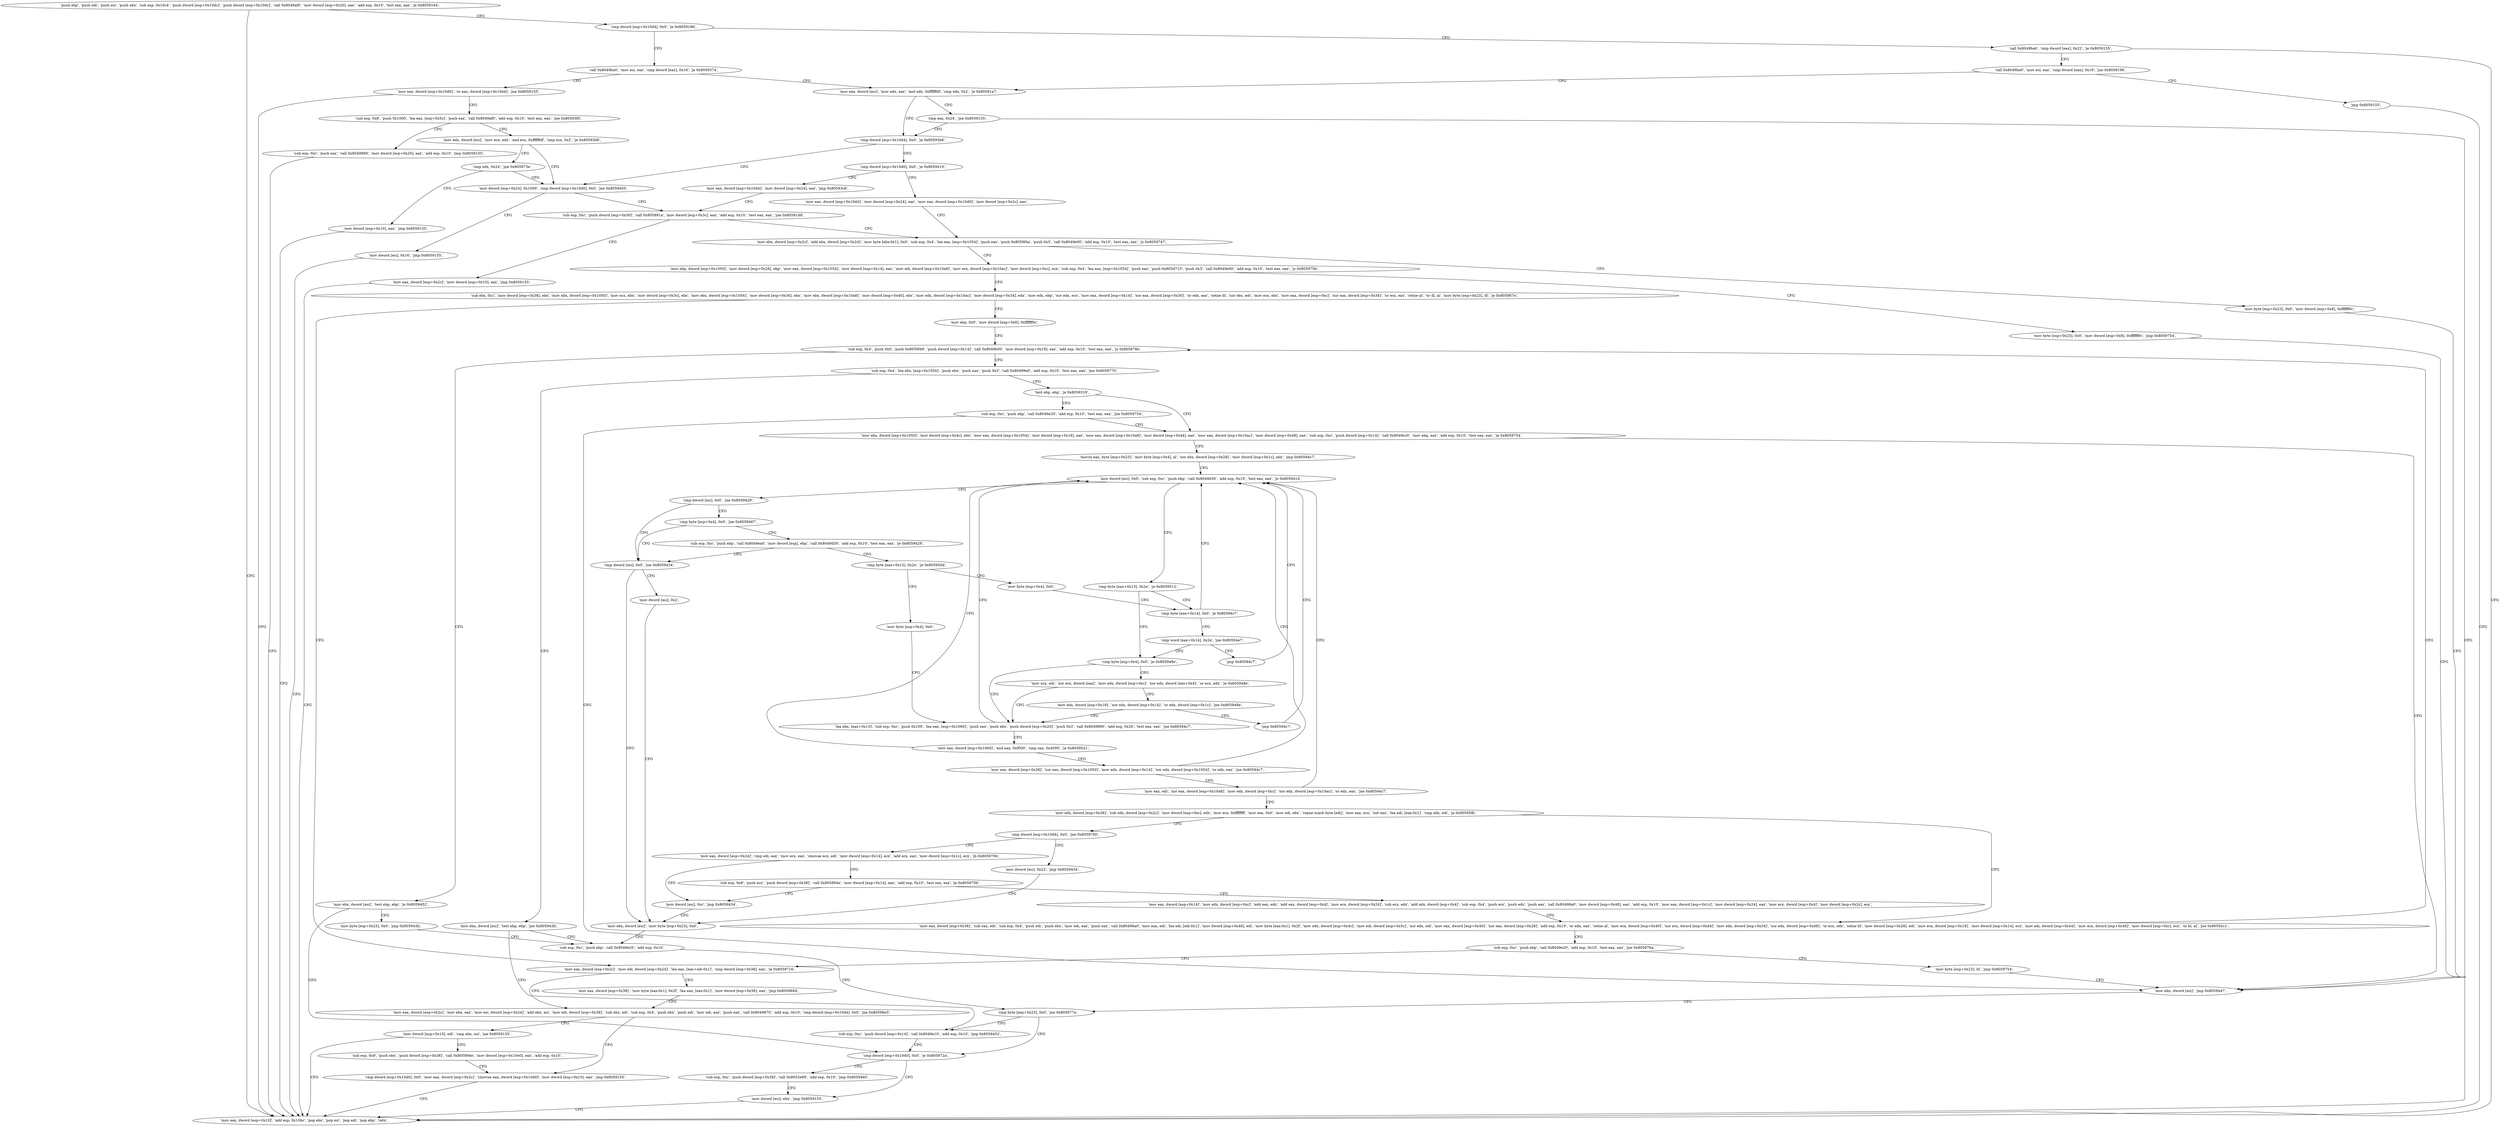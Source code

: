 digraph "func" {
"134582573" [label = "'push ebp', 'push edi', 'push esi', 'push ebx', 'sub esp, 0x10c4', 'push dword [esp+0x10dc]', 'push dword [esp+0x10dc]', 'call 0x8049af0', 'mov dword [esp+0x20], eax', 'add esp, 0x10', 'test eax, eax', 'je 0x8059164', " ]
"134582628" [label = "'cmp dword [esp+0x10d4], 0x0', 'je 0x8059186', " ]
"134582613" [label = "'mov eax, dword [esp+0x10]', 'add esp, 0x10bc', 'pop ebx', 'pop esi', 'pop edi', 'pop ebp', 'retn', " ]
"134582662" [label = "'call 0x8049ba0', 'mov esi, eax', 'cmp dword [eax], 0x16', 'je 0x8059374', " ]
"134582638" [label = "'call 0x8049ba0', 'cmp dword [eax], 0x22', 'je 0x8059155', " ]
"134583156" [label = "'mov eax, dword [esp+0x10d0]', 'or eax, dword [esp+0x10d4]', 'jne 0x8059155', " ]
"134582678" [label = "'mov eax, dword [esi]', 'mov edx, eax', 'and edx, 0xffffffdf', 'cmp edx, 0x2', 'je 0x80591a7', " ]
"134582648" [label = "'call 0x8049ba0', 'mov esi, eax', 'cmp dword [eax], 0x16', 'jne 0x8059196', " ]
"134583176" [label = "'sub esp, 0x8', 'push 0x1000', 'lea eax, [esp+0x5c]', 'push eax', 'call 0x8049af0', 'add esp, 0x10', 'test eax, eax', 'jne 0x80593f0', " ]
"134582695" [label = "'cmp dword [esp+0x10d4], 0x0', 'je 0x80593b6', " ]
"134582690" [label = "'cmp eax, 0x24', 'jne 0x8059155', " ]
"134582660" [label = "'jmp 0x8059155', " ]
"134583280" [label = "'sub esp, 0xc', 'push eax', 'call 0x8049890', 'mov dword [esp+0x20], eax', 'add esp, 0x10', 'jmp 0x8059155', " ]
"134583201" [label = "'mov edx, dword [esi]', 'mov ecx, edx', 'and ecx, 0xffffffdf', 'cmp ecx, 0x2', 'je 0x80593b6', " ]
"134583222" [label = "'mov dword [esp+0x24], 0x1000', 'cmp dword [esp+0x10d0], 0x0', 'jne 0x8059405', " ]
"134582709" [label = "'cmp dword [esp+0x10d0], 0x0', 'je 0x8059410', " ]
"134583213" [label = "'cmp edx, 0x24', 'jne 0x805973e', " ]
"134583301" [label = "'mov dword [esi], 0x16', 'jmp 0x8059155', " ]
"134583240" [label = "'sub esp, 0xc', 'push dword [esp+0x30]', 'call 0x805891a', 'mov dword [esp+0x3c], eax', 'add esp, 0x10', 'test eax, eax', 'jne 0x80591d9', " ]
"134583312" [label = "'mov eax, dword [esp+0x10d4]', 'mov dword [esp+0x24], eax', 'jmp 0x80593c8', " ]
"134582723" [label = "'mov eax, dword [esp+0x10d4]', 'mov dword [esp+0x24], eax', 'mov eax, dword [esp+0x10d0]', 'mov dword [esp+0x2c], eax', " ]
"134584126" [label = "'mov dword [esp+0x10], eax', 'jmp 0x8059155', " ]
"134582745" [label = "'mov ebx, dword [esp+0x2c]', 'add ebx, dword [esp+0x24]', 'mov byte [ebx-0x1], 0x0', 'sub esp, 0x4', 'lea eax, [esp+0x1054]', 'push eax', 'push 0x8059f4a', 'push 0x3', 'call 0x8049e00', 'add esp, 0x10', 'test eax, eax', 'js 0x8059747', " ]
"134583267" [label = "'mov eax, dword [esp+0x2c]', 'mov dword [esp+0x10], eax', 'jmp 0x8059155', " ]
"134584135" [label = "'mov byte [esp+0x23], 0x0', 'mov dword [esp+0x8], 0xffffff9c', " ]
"134582791" [label = "'mov ebp, dword [esp+0x1050]', 'mov dword [esp+0x28], ebp', 'mov eax, dword [esp+0x1054]', 'mov dword [esp+0x14], eax', 'mov edi, dword [esp+0x10a8]', 'mov ecx, dword [esp+0x10ac]', 'mov dword [esp+0xc], ecx', 'sub esp, 0x4', 'lea eax, [esp+0x1054]', 'push eax', 'push 0x805d715', 'push 0x3', 'call 0x8049e00', 'add esp, 0x10', 'test eax, eax', 'js 0x805975b', " ]
"134584148" [label = "'mov ebx, dword [esi]', 'jmp 0x8059447', " ]
"134584155" [label = "'mov byte [esp+0x23], 0x0', 'mov dword [esp+0x8], 0xffffff9c', 'jmp 0x8059754', " ]
"134582865" [label = "'sub ebx, 0x1', 'mov dword [esp+0x38], ebx', 'mov ebx, dword [esp+0x1050]', 'mov ecx, ebx', 'mov dword [esp+0x3c], ebx', 'mov ebx, dword [esp+0x1054]', 'mov dword [esp+0x30], ebx', 'mov ebx, dword [esp+0x10a8]', 'mov dword [esp+0x40], ebx', 'mov edx, dword [esp+0x10ac]', 'mov dword [esp+0x34], edx', 'mov edx, ebp', 'xor edx, ecx', 'mov eax, dword [esp+0x14]', 'xor eax, dword [esp+0x30]', 'or edx, eax', 'setne dl', 'xor ebx, edi', 'mov ecx, ebx', 'mov eax, dword [esp+0xc]', 'xor eax, dword [esp+0x34]', 'or ecx, eax', 'setne al', 'or dl, al', 'mov byte [esp+0x23], dl', 'je 0x805967e', " ]
"134583367" [label = "'cmp byte [esp+0x23], 0x0', 'jne 0x805977a', " ]
"134584186" [label = "'sub esp, 0xc', 'push dword [esp+0x14]', 'call 0x8049e10', 'add esp, 0x10', 'jmp 0x8059452', " ]
"134583378" [label = "'cmp dword [esp+0x10d0], 0x0', 'je 0x805972a', " ]
"134583934" [label = "'mov eax, dword [esp+0x2c]', 'mov edi, dword [esp+0x24]', 'lea eax, [eax+edi-0x1]', 'cmp dword [esp+0x38], eax', 'je 0x8059716', " ]
"134582964" [label = "'mov ebp, 0x0', 'mov dword [esp+0x8], 0xffffff9c', " ]
"134584106" [label = "'sub esp, 0xc', 'push dword [esp+0x38]', 'call 0x8052e89', 'add esp, 0x10', 'jmp 0x8059460', " ]
"134583392" [label = "'mov dword [esi], ebx', 'jmp 0x8059155', " ]
"134584086" [label = "'mov eax, dword [esp+0x38]', 'mov byte [eax-0x1], 0x2f', 'lea eax, [eax-0x1]', 'mov dword [esp+0x38], eax', 'jmp 0x8059694', " ]
"134583956" [label = "'mov eax, dword [esp+0x2c]', 'mov ebx, eax', 'mov esi, dword [esp+0x24]', 'add ebx, esi', 'mov edi, dword [esp+0x38]', 'sub ebx, edi', 'sub esp, 0x4', 'push ebx', 'push edi', 'mov edi, eax', 'push eax', 'call 0x8049870', 'add esp, 0x10', 'cmp dword [esp+0x10d4], 0x0', 'jne 0x80596e3', " ]
"134582977" [label = "'sub esp, 0x4', 'push 0x0', 'push 0x8059f49', 'push dword [esp+0x14]', 'call 0x8049b00', 'mov dword [esp+0x18], eax', 'add esp, 0x10', 'test eax, eax', 'js 0x805978e', " ]
"134584035" [label = "'cmp dword [esp+0x10d0], 0x0', 'mov eax, dword [esp+0x2c]', 'cmovne eax, dword [esp+0x10d0]', 'mov dword [esp+0x10], eax', 'jmp 0x8059155', " ]
"134584000" [label = "'mov dword [esp+0x10], edi', 'cmp ebx, esi', 'jae 0x8059155', " ]
"134584206" [label = "'mov ebx, dword [esi]', 'test ebp, ebp', 'je 0x8059452', " ]
"134584216" [label = "'mov byte [esp+0x23], 0x0', 'jmp 0x805943b', " ]
"134583011" [label = "'sub esp, 0x4', 'lea ebx, [esp+0x1054]', 'push ebx', 'push eax', 'push 0x3', 'call 0x80499e0', 'add esp, 0x10', 'test eax, eax', 'jne 0x8059770', " ]
"134584176" [label = "'mov ebx, dword [esi]', 'test ebp, ebp', 'jne 0x805943b', " ]
"134583041" [label = "'test ebp, ebp', 'je 0x8059319', " ]
"134584012" [label = "'sub esp, 0x8', 'push ebx', 'push dword [esp+0x38]', 'call 0x805894e', 'mov dword [esp+0x10e0], eax', 'add esp, 0x10', " ]
"134583355" [label = "'sub esp, 0xc', 'push ebp', 'call 0x8049e20', 'add esp, 0x10', " ]
"134583065" [label = "'mov ebx, dword [esp+0x1050]', 'mov dword [esp+0x4c], ebx', 'mov eax, dword [esp+0x1054]', 'mov dword [esp+0x18], eax', 'mov eax, dword [esp+0x10a8]', 'mov dword [esp+0x44], eax', 'mov eax, dword [esp+0x10ac]', 'mov dword [esp+0x48], eax', 'sub esp, 0xc', 'push dword [esp+0x14]', 'call 0x8049cc0', 'mov ebp, eax', 'add esp, 0x10', 'test eax, eax', 'je 0x8059754', " ]
"134583045" [label = "'sub esp, 0xc', 'push ebp', 'call 0x8049e20', 'add esp, 0x10', 'test eax, eax', 'jne 0x8059754', " ]
"134583134" [label = "'movzx eax, byte [esp+0x23]', 'mov byte [esp+0x4], al', 'xor ebx, dword [esp+0x28]', 'mov dword [esp+0x1c], ebx', 'jmp 0x80594c7', " ]
"134583495" [label = "'mov dword [esi], 0x0', 'sub esp, 0xc', 'push ebp', 'call 0x8049d30', 'add esp, 0x10', 'test eax, eax', 'je 0x805941d', " ]
"134583325" [label = "'cmp dword [esi], 0x0', 'jne 0x8059429', " ]
"134583521" [label = "'cmp byte [eax+0x13], 0x2e', 'je 0x8059512', " ]
"134583337" [label = "'cmp dword [esi], 0x0', 'jne 0x8059434', " ]
"134583330" [label = "'cmp byte [esp+0x4], 0x0', 'jne 0x8059467', " ]
"134583570" [label = "'cmp byte [eax+0x14], 0x0', 'je 0x80594c7', " ]
"134583527" [label = "'cmp byte [esp+0x4], 0x0', 'je 0x805948e', " ]
"134583348" [label = "'mov ebx, dword [esi]', 'mov byte [esp+0x23], 0x0', " ]
"134583342" [label = "'mov dword [esi], 0x2', " ]
"134583399" [label = "'sub esp, 0xc', 'push ebp', 'call 0x8049ea0', 'mov dword [esp], ebp', 'call 0x8049d30', 'add esp, 0x10', 'test eax, eax', 'je 0x8059429', " ]
"134583576" [label = "'cmp word [eax+0x14], 0x2e', 'jne 0x80594e7', " ]
"134583438" [label = "'lea ebx, [eax+0x13]', 'sub esp, 0xc', 'push 0x100', 'lea eax, [esp+0x1060]', 'push eax', 'push ebx', 'push dword [esp+0x20]', 'push 0x3', 'call 0x8049990', 'add esp, 0x20', 'test eax, eax', 'jne 0x80594c7', " ]
"134583534" [label = "'mov ecx, edi', 'xor ecx, dword [eax]', 'mov edx, dword [esp+0xc]', 'xor edx, dword [eax+0x4]', 'or ecx, edx', 'je 0x805948e', " ]
"134583423" [label = "'cmp byte [eax+0x13], 0x2e', 'je 0x805950d', " ]
"134583583" [label = "'jmp 0x80594c7', " ]
"134583476" [label = "'mov eax, dword [esp+0x1060]', 'and eax, 0xf000', 'cmp eax, 0x4000', 'je 0x8059521', " ]
"134583549" [label = "'mov edx, dword [esp+0x18]', 'xor edx, dword [esp+0x14]', 'or edx, dword [esp+0x1c]', 'jne 0x805948e', " ]
"134583565" [label = "'mov byte [esp+0x4], 0x0', " ]
"134583433" [label = "'mov byte [esp+0x4], 0x0', " ]
"134583585" [label = "'mov eax, dword [esp+0x28]', 'xor eax, dword [esp+0x1050]', 'mov edx, dword [esp+0x14]', 'xor edx, dword [esp+0x1054]', 'or edx, eax', 'jne 0x80594c7', " ]
"134583563" [label = "'jmp 0x80594c7', " ]
"134583611" [label = "'mov eax, edi', 'xor eax, dword [esp+0x10a8]', 'mov edx, dword [esp+0xc]', 'xor edx, dword [esp+0x10ac]', 'or edx, eax', 'jne 0x80594c7', " ]
"134583639" [label = "'mov edx, dword [esp+0x38]', 'sub edx, dword [esp+0x2c]', 'mov dword [esp+0xc], edx', 'mov ecx, 0xffffffff', 'mov eax, 0x0', 'mov edi, ebx', 'repne scasb byte [edi]', 'mov eax, ecx', 'not eax', 'lea edi, [eax-0x1]', 'cmp edx, edi', 'ja 0x80595fb', " ]
"134583803" [label = "'mov eax, dword [esp+0x38]', 'sub eax, edi', 'sub esp, 0x4', 'push edi', 'push ebx', 'mov edi, eax', 'push eax', 'call 0x80498a0', 'mov eax, edi', 'lea edi, [edi-0x1]', 'mov dword [esp+0x48], edi', 'mov byte [eax-0x1], 0x2f', 'mov edx, dword [esp+0x4c]', 'mov edi, dword [esp+0x5c]', 'xor edx, edi', 'mov eax, dword [esp+0x40]', 'xor eax, dword [esp+0x28]', 'add esp, 0x10', 'or edx, eax', 'setne al', 'mov ecx, dword [esp+0x40]', 'xor ecx, dword [esp+0x44]', 'mov edx, dword [esp+0x34]', 'xor edx, dword [esp+0x48]', 'or ecx, edx', 'setne bl', 'mov dword [esp+0x28], edi', 'mov ecx, dword [esp+0x18]', 'mov dword [esp+0x14], ecx', 'mov edi, dword [esp+0x44]', 'mov ecx, dword [esp+0x48]', 'mov dword [esp+0xc], ecx', 'or bl, al', 'jne 0x80592c1', " ]
"134583676" [label = "'cmp dword [esp+0x10d4], 0x0', 'jne 0x8059700', " ]
"134583914" [label = "'sub esp, 0xc', 'push ebp', 'call 0x8049e20', 'add esp, 0x10', 'test eax, eax', 'jne 0x805976a', " ]
"134584064" [label = "'mov dword [esi], 0x22', 'jmp 0x8059434', " ]
"134583690" [label = "'mov eax, dword [esp+0x24]', 'cmp edi, eax', 'mov ecx, eax', 'cmovae ecx, edi', 'mov dword [esp+0x14], ecx', 'add ecx, eax', 'mov dword [esp+0x1c], ecx', 'jb 0x805970b', " ]
"134584170" [label = "'mov byte [esp+0x23], bl', 'jmp 0x8059754', " ]
"134584075" [label = "'mov dword [esi], 0xc', 'jmp 0x8059434', " ]
"134583717" [label = "'sub esp, 0x8', 'push ecx', 'push dword [esp+0x38]', 'call 0x805894e', 'mov dword [esp+0x14], eax', 'add esp, 0x10', 'test eax, eax', 'je 0x805970b', " ]
"134583745" [label = "'mov eax, dword [esp+0x14]', 'mov edx, dword [esp+0xc]', 'add eax, edx', 'add eax, dword [esp+0x4]', 'mov ecx, dword [esp+0x24]', 'sub ecx, edx', 'add edx, dword [esp+0x4]', 'sub esp, 0x4', 'push ecx', 'push edx', 'push eax', 'call 0x80498a0', 'mov dword [esp+0x48], eax', 'add esp, 0x10', 'mov eax, dword [esp+0x1c]', 'mov dword [esp+0x24], eax', 'mov ecx, dword [esp+0x4]', 'mov dword [esp+0x2c], ecx', " ]
"134582573" -> "134582628" [ label = "CFG" ]
"134582573" -> "134582613" [ label = "CFG" ]
"134582628" -> "134582662" [ label = "CFG" ]
"134582628" -> "134582638" [ label = "CFG" ]
"134582662" -> "134583156" [ label = "CFG" ]
"134582662" -> "134582678" [ label = "CFG" ]
"134582638" -> "134582613" [ label = "CFG" ]
"134582638" -> "134582648" [ label = "CFG" ]
"134583156" -> "134582613" [ label = "CFG" ]
"134583156" -> "134583176" [ label = "CFG" ]
"134582678" -> "134582695" [ label = "CFG" ]
"134582678" -> "134582690" [ label = "CFG" ]
"134582648" -> "134582678" [ label = "CFG" ]
"134582648" -> "134582660" [ label = "CFG" ]
"134583176" -> "134583280" [ label = "CFG" ]
"134583176" -> "134583201" [ label = "CFG" ]
"134582695" -> "134583222" [ label = "CFG" ]
"134582695" -> "134582709" [ label = "CFG" ]
"134582690" -> "134582613" [ label = "CFG" ]
"134582690" -> "134582695" [ label = "CFG" ]
"134582660" -> "134582613" [ label = "CFG" ]
"134583280" -> "134582613" [ label = "CFG" ]
"134583201" -> "134583222" [ label = "CFG" ]
"134583201" -> "134583213" [ label = "CFG" ]
"134583222" -> "134583301" [ label = "CFG" ]
"134583222" -> "134583240" [ label = "CFG" ]
"134582709" -> "134583312" [ label = "CFG" ]
"134582709" -> "134582723" [ label = "CFG" ]
"134583213" -> "134584126" [ label = "CFG" ]
"134583213" -> "134583222" [ label = "CFG" ]
"134583301" -> "134582613" [ label = "CFG" ]
"134583240" -> "134582745" [ label = "CFG" ]
"134583240" -> "134583267" [ label = "CFG" ]
"134583312" -> "134583240" [ label = "CFG" ]
"134582723" -> "134582745" [ label = "CFG" ]
"134584126" -> "134582613" [ label = "CFG" ]
"134582745" -> "134584135" [ label = "CFG" ]
"134582745" -> "134582791" [ label = "CFG" ]
"134583267" -> "134582613" [ label = "CFG" ]
"134584135" -> "134584148" [ label = "CFG" ]
"134582791" -> "134584155" [ label = "CFG" ]
"134582791" -> "134582865" [ label = "CFG" ]
"134584148" -> "134583367" [ label = "CFG" ]
"134584155" -> "134584148" [ label = "CFG" ]
"134582865" -> "134583934" [ label = "CFG" ]
"134582865" -> "134582964" [ label = "CFG" ]
"134583367" -> "134584186" [ label = "CFG" ]
"134583367" -> "134583378" [ label = "CFG" ]
"134584186" -> "134583378" [ label = "CFG" ]
"134583378" -> "134584106" [ label = "CFG" ]
"134583378" -> "134583392" [ label = "CFG" ]
"134583934" -> "134584086" [ label = "CFG" ]
"134583934" -> "134583956" [ label = "CFG" ]
"134582964" -> "134582977" [ label = "CFG" ]
"134584106" -> "134583392" [ label = "CFG" ]
"134583392" -> "134582613" [ label = "CFG" ]
"134584086" -> "134583956" [ label = "CFG" ]
"134583956" -> "134584035" [ label = "CFG" ]
"134583956" -> "134584000" [ label = "CFG" ]
"134582977" -> "134584206" [ label = "CFG" ]
"134582977" -> "134583011" [ label = "CFG" ]
"134584035" -> "134582613" [ label = "CFG" ]
"134584000" -> "134582613" [ label = "CFG" ]
"134584000" -> "134584012" [ label = "CFG" ]
"134584206" -> "134583378" [ label = "CFG" ]
"134584206" -> "134584216" [ label = "CFG" ]
"134584216" -> "134583355" [ label = "CFG" ]
"134583011" -> "134584176" [ label = "CFG" ]
"134583011" -> "134583041" [ label = "CFG" ]
"134584176" -> "134583355" [ label = "CFG" ]
"134584176" -> "134584186" [ label = "CFG" ]
"134583041" -> "134583065" [ label = "CFG" ]
"134583041" -> "134583045" [ label = "CFG" ]
"134584012" -> "134584035" [ label = "CFG" ]
"134583355" -> "134583367" [ label = "CFG" ]
"134583065" -> "134584148" [ label = "CFG" ]
"134583065" -> "134583134" [ label = "CFG" ]
"134583045" -> "134584148" [ label = "CFG" ]
"134583045" -> "134583065" [ label = "CFG" ]
"134583134" -> "134583495" [ label = "CFG" ]
"134583495" -> "134583325" [ label = "CFG" ]
"134583495" -> "134583521" [ label = "CFG" ]
"134583325" -> "134583337" [ label = "CFG" ]
"134583325" -> "134583330" [ label = "CFG" ]
"134583521" -> "134583570" [ label = "CFG" ]
"134583521" -> "134583527" [ label = "CFG" ]
"134583337" -> "134583348" [ label = "CFG" ]
"134583337" -> "134583342" [ label = "CFG" ]
"134583330" -> "134583399" [ label = "CFG" ]
"134583330" -> "134583337" [ label = "CFG" ]
"134583570" -> "134583495" [ label = "CFG" ]
"134583570" -> "134583576" [ label = "CFG" ]
"134583527" -> "134583438" [ label = "CFG" ]
"134583527" -> "134583534" [ label = "CFG" ]
"134583348" -> "134583355" [ label = "CFG" ]
"134583342" -> "134583348" [ label = "CFG" ]
"134583399" -> "134583337" [ label = "CFG" ]
"134583399" -> "134583423" [ label = "CFG" ]
"134583576" -> "134583527" [ label = "CFG" ]
"134583576" -> "134583583" [ label = "CFG" ]
"134583438" -> "134583495" [ label = "CFG" ]
"134583438" -> "134583476" [ label = "CFG" ]
"134583534" -> "134583438" [ label = "CFG" ]
"134583534" -> "134583549" [ label = "CFG" ]
"134583423" -> "134583565" [ label = "CFG" ]
"134583423" -> "134583433" [ label = "CFG" ]
"134583583" -> "134583495" [ label = "CFG" ]
"134583476" -> "134583585" [ label = "CFG" ]
"134583476" -> "134583495" [ label = "CFG" ]
"134583549" -> "134583438" [ label = "CFG" ]
"134583549" -> "134583563" [ label = "CFG" ]
"134583565" -> "134583570" [ label = "CFG" ]
"134583433" -> "134583438" [ label = "CFG" ]
"134583585" -> "134583495" [ label = "CFG" ]
"134583585" -> "134583611" [ label = "CFG" ]
"134583563" -> "134583495" [ label = "CFG" ]
"134583611" -> "134583495" [ label = "CFG" ]
"134583611" -> "134583639" [ label = "CFG" ]
"134583639" -> "134583803" [ label = "CFG" ]
"134583639" -> "134583676" [ label = "CFG" ]
"134583803" -> "134582977" [ label = "CFG" ]
"134583803" -> "134583914" [ label = "CFG" ]
"134583676" -> "134584064" [ label = "CFG" ]
"134583676" -> "134583690" [ label = "CFG" ]
"134583914" -> "134584170" [ label = "CFG" ]
"134583914" -> "134583934" [ label = "CFG" ]
"134584064" -> "134583348" [ label = "CFG" ]
"134583690" -> "134584075" [ label = "CFG" ]
"134583690" -> "134583717" [ label = "CFG" ]
"134584170" -> "134584148" [ label = "CFG" ]
"134584075" -> "134583348" [ label = "CFG" ]
"134583717" -> "134584075" [ label = "CFG" ]
"134583717" -> "134583745" [ label = "CFG" ]
"134583745" -> "134583803" [ label = "CFG" ]
}
